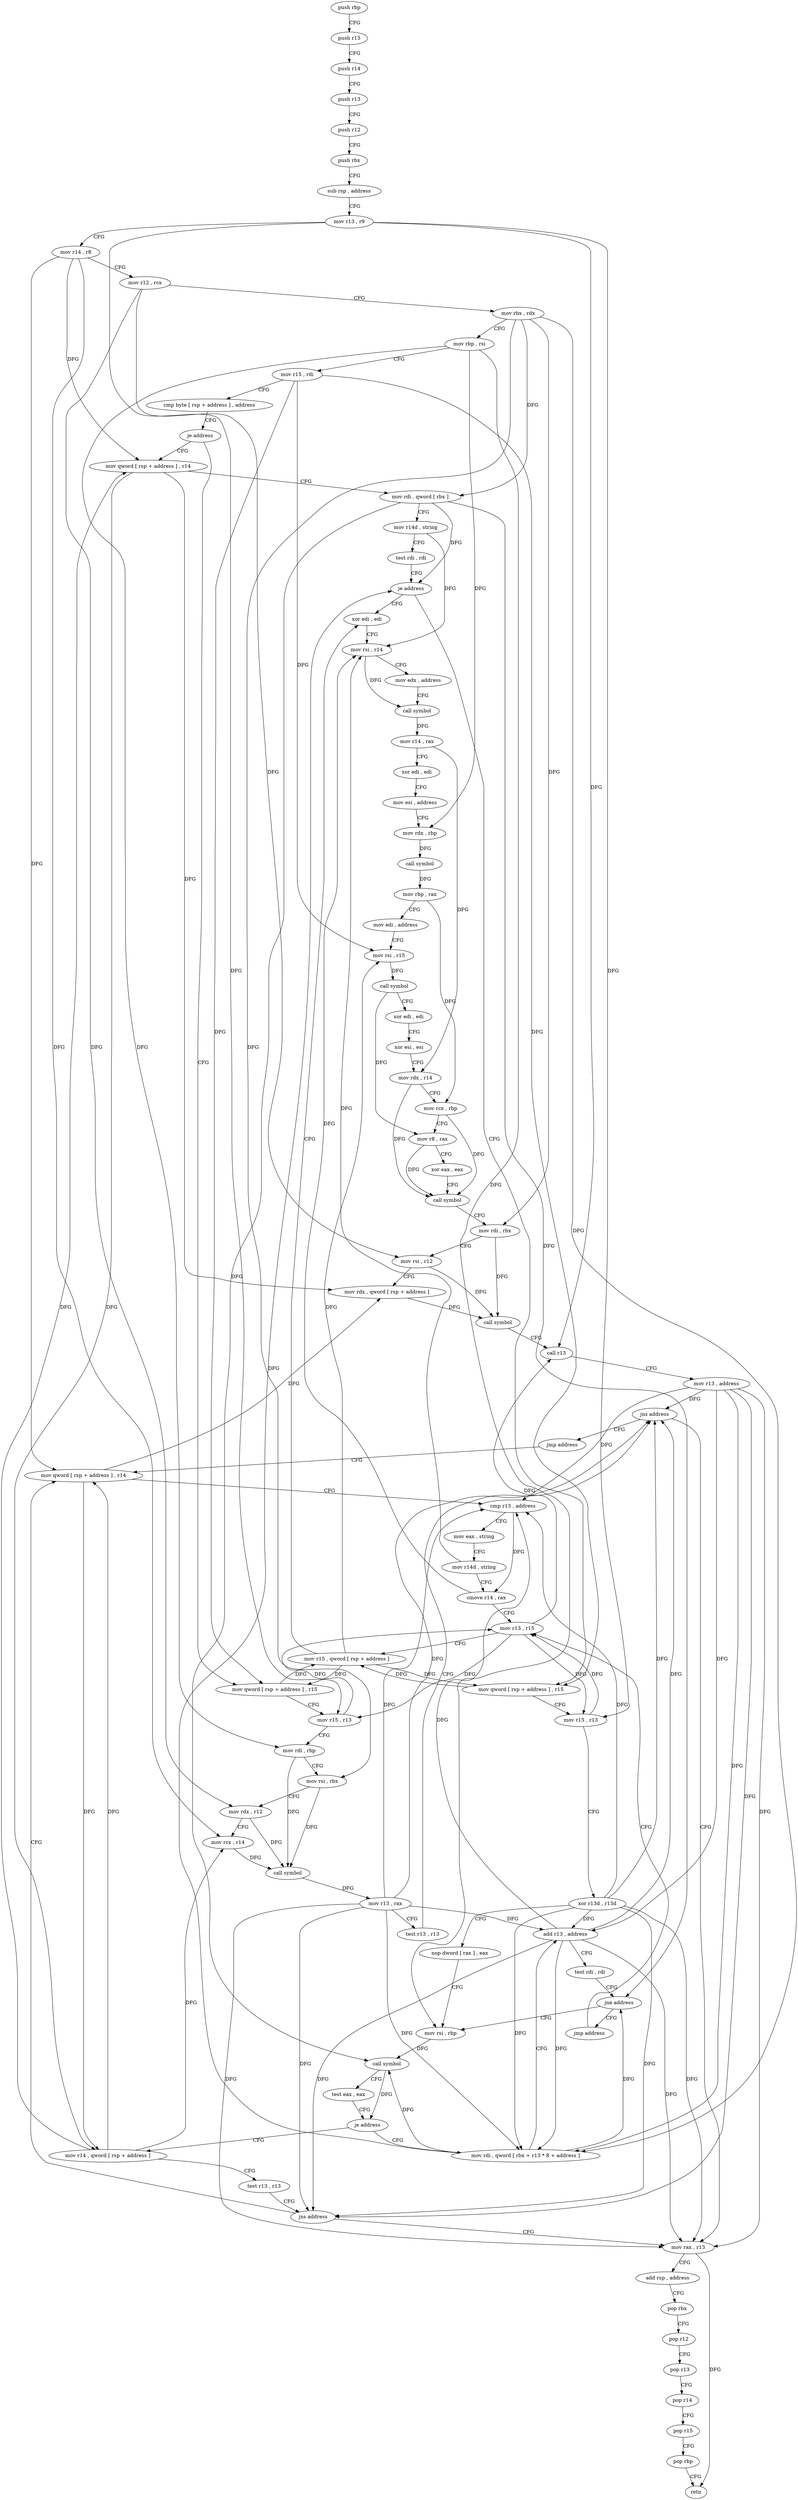 digraph "func" {
"4435744" [label = "push rbp" ]
"4435745" [label = "push r15" ]
"4435747" [label = "push r14" ]
"4435749" [label = "push r13" ]
"4435751" [label = "push r12" ]
"4435753" [label = "push rbx" ]
"4435754" [label = "sub rsp , address" ]
"4435758" [label = "mov r13 , r9" ]
"4435761" [label = "mov r14 , r8" ]
"4435764" [label = "mov r12 , rcx" ]
"4435767" [label = "mov rbx , rdx" ]
"4435770" [label = "mov rbp , rsi" ]
"4435773" [label = "mov r15 , rdi" ]
"4435776" [label = "cmp byte [ rsp + address ] , address" ]
"4435781" [label = "je address" ]
"4435822" [label = "mov qword [ rsp + address ] , r14" ]
"4435783" [label = "mov qword [ rsp + address ] , r15" ]
"4435827" [label = "mov rdi , qword [ rbx ]" ]
"4435830" [label = "mov r14d , string" ]
"4435836" [label = "test rdi , rdi" ]
"4435839" [label = "je address" ]
"4435926" [label = "xor edi , edi" ]
"4435841" [label = "mov qword [ rsp + address ] , r15" ]
"4435788" [label = "mov r15 , r13" ]
"4435791" [label = "mov rdi , rbp" ]
"4435794" [label = "mov rsi , rbx" ]
"4435797" [label = "mov rdx , r12" ]
"4435800" [label = "mov rcx , r14" ]
"4435803" [label = "call symbol" ]
"4435808" [label = "mov r13 , rax" ]
"4435811" [label = "test r13 , r13" ]
"4435814" [label = "jns address" ]
"4436021" [label = "mov rax , r13" ]
"4435820" [label = "jmp address" ]
"4435928" [label = "mov rsi , r14" ]
"4435931" [label = "mov edx , address" ]
"4435936" [label = "call symbol" ]
"4435941" [label = "mov r14 , rax" ]
"4435944" [label = "xor edi , edi" ]
"4435946" [label = "mov esi , address" ]
"4435951" [label = "mov rdx , rbp" ]
"4435954" [label = "call symbol" ]
"4435959" [label = "mov rbp , rax" ]
"4435962" [label = "mov edi , address" ]
"4435967" [label = "mov rsi , r15" ]
"4435970" [label = "call symbol" ]
"4435975" [label = "xor edi , edi" ]
"4435977" [label = "xor esi , esi" ]
"4435979" [label = "mov rdx , r14" ]
"4435982" [label = "mov rcx , rbp" ]
"4435985" [label = "mov r8 , rax" ]
"4435988" [label = "xor eax , eax" ]
"4435990" [label = "call symbol" ]
"4435995" [label = "mov rdi , rbx" ]
"4435998" [label = "mov rsi , r12" ]
"4436001" [label = "mov rdx , qword [ rsp + address ]" ]
"4436006" [label = "call symbol" ]
"4436011" [label = "call r13" ]
"4436014" [label = "mov r13 , address" ]
"4435846" [label = "mov r15 , r13" ]
"4435849" [label = "xor r13d , r13d" ]
"4435852" [label = "nop dword [ rax ] , eax" ]
"4435856" [label = "mov rsi , rbp" ]
"4436024" [label = "add rsp , address" ]
"4436028" [label = "pop rbx" ]
"4436029" [label = "pop r12" ]
"4436031" [label = "pop r13" ]
"4436033" [label = "pop r14" ]
"4436035" [label = "pop r15" ]
"4436037" [label = "pop rbp" ]
"4436038" [label = "retn" ]
"4435894" [label = "mov qword [ rsp + address ] , r14" ]
"4435884" [label = "mov r14 , qword [ rsp + address ]" ]
"4435889" [label = "test r13 , r13" ]
"4435892" [label = "jns address" ]
"4435868" [label = "mov rdi , qword [ rbx + r13 * 8 + address ]" ]
"4435873" [label = "add r13 , address" ]
"4435877" [label = "test rdi , rdi" ]
"4435880" [label = "jne address" ]
"4435882" [label = "jmp address" ]
"4435899" [label = "cmp r13 , address" ]
"4435903" [label = "mov eax , string" ]
"4435908" [label = "mov r14d , string" ]
"4435914" [label = "cmove r14 , rax" ]
"4435918" [label = "mov r13 , r15" ]
"4435859" [label = "call symbol" ]
"4435864" [label = "test eax , eax" ]
"4435866" [label = "je address" ]
"4435921" [label = "mov r15 , qword [ rsp + address ]" ]
"4435744" -> "4435745" [ label = "CFG" ]
"4435745" -> "4435747" [ label = "CFG" ]
"4435747" -> "4435749" [ label = "CFG" ]
"4435749" -> "4435751" [ label = "CFG" ]
"4435751" -> "4435753" [ label = "CFG" ]
"4435753" -> "4435754" [ label = "CFG" ]
"4435754" -> "4435758" [ label = "CFG" ]
"4435758" -> "4435761" [ label = "CFG" ]
"4435758" -> "4435788" [ label = "DFG" ]
"4435758" -> "4436011" [ label = "DFG" ]
"4435758" -> "4435846" [ label = "DFG" ]
"4435761" -> "4435764" [ label = "CFG" ]
"4435761" -> "4435822" [ label = "DFG" ]
"4435761" -> "4435800" [ label = "DFG" ]
"4435761" -> "4435894" [ label = "DFG" ]
"4435764" -> "4435767" [ label = "CFG" ]
"4435764" -> "4435797" [ label = "DFG" ]
"4435764" -> "4435998" [ label = "DFG" ]
"4435767" -> "4435770" [ label = "CFG" ]
"4435767" -> "4435827" [ label = "DFG" ]
"4435767" -> "4435794" [ label = "DFG" ]
"4435767" -> "4435995" [ label = "DFG" ]
"4435767" -> "4435868" [ label = "DFG" ]
"4435770" -> "4435773" [ label = "CFG" ]
"4435770" -> "4435791" [ label = "DFG" ]
"4435770" -> "4435951" [ label = "DFG" ]
"4435770" -> "4435856" [ label = "DFG" ]
"4435773" -> "4435776" [ label = "CFG" ]
"4435773" -> "4435783" [ label = "DFG" ]
"4435773" -> "4435967" [ label = "DFG" ]
"4435773" -> "4435841" [ label = "DFG" ]
"4435776" -> "4435781" [ label = "CFG" ]
"4435781" -> "4435822" [ label = "CFG" ]
"4435781" -> "4435783" [ label = "CFG" ]
"4435822" -> "4435827" [ label = "CFG" ]
"4435822" -> "4436001" [ label = "DFG" ]
"4435822" -> "4435884" [ label = "DFG" ]
"4435783" -> "4435788" [ label = "CFG" ]
"4435783" -> "4435921" [ label = "DFG" ]
"4435827" -> "4435830" [ label = "CFG" ]
"4435827" -> "4435839" [ label = "DFG" ]
"4435827" -> "4435859" [ label = "DFG" ]
"4435827" -> "4435880" [ label = "DFG" ]
"4435830" -> "4435836" [ label = "CFG" ]
"4435830" -> "4435928" [ label = "DFG" ]
"4435836" -> "4435839" [ label = "CFG" ]
"4435839" -> "4435926" [ label = "CFG" ]
"4435839" -> "4435841" [ label = "CFG" ]
"4435926" -> "4435928" [ label = "CFG" ]
"4435841" -> "4435846" [ label = "CFG" ]
"4435841" -> "4435921" [ label = "DFG" ]
"4435788" -> "4435791" [ label = "CFG" ]
"4435788" -> "4435918" [ label = "DFG" ]
"4435791" -> "4435794" [ label = "CFG" ]
"4435791" -> "4435803" [ label = "DFG" ]
"4435794" -> "4435797" [ label = "CFG" ]
"4435794" -> "4435803" [ label = "DFG" ]
"4435797" -> "4435800" [ label = "CFG" ]
"4435797" -> "4435803" [ label = "DFG" ]
"4435800" -> "4435803" [ label = "DFG" ]
"4435803" -> "4435808" [ label = "DFG" ]
"4435808" -> "4435811" [ label = "CFG" ]
"4435808" -> "4435814" [ label = "DFG" ]
"4435808" -> "4436021" [ label = "DFG" ]
"4435808" -> "4435899" [ label = "DFG" ]
"4435808" -> "4435892" [ label = "DFG" ]
"4435808" -> "4435868" [ label = "DFG" ]
"4435808" -> "4435873" [ label = "DFG" ]
"4435811" -> "4435814" [ label = "CFG" ]
"4435814" -> "4436021" [ label = "CFG" ]
"4435814" -> "4435820" [ label = "CFG" ]
"4436021" -> "4436024" [ label = "CFG" ]
"4436021" -> "4436038" [ label = "DFG" ]
"4435820" -> "4435894" [ label = "CFG" ]
"4435928" -> "4435931" [ label = "CFG" ]
"4435928" -> "4435936" [ label = "DFG" ]
"4435931" -> "4435936" [ label = "CFG" ]
"4435936" -> "4435941" [ label = "DFG" ]
"4435941" -> "4435944" [ label = "CFG" ]
"4435941" -> "4435979" [ label = "DFG" ]
"4435944" -> "4435946" [ label = "CFG" ]
"4435946" -> "4435951" [ label = "CFG" ]
"4435951" -> "4435954" [ label = "DFG" ]
"4435954" -> "4435959" [ label = "DFG" ]
"4435959" -> "4435962" [ label = "CFG" ]
"4435959" -> "4435982" [ label = "DFG" ]
"4435962" -> "4435967" [ label = "CFG" ]
"4435967" -> "4435970" [ label = "DFG" ]
"4435970" -> "4435975" [ label = "CFG" ]
"4435970" -> "4435985" [ label = "DFG" ]
"4435975" -> "4435977" [ label = "CFG" ]
"4435977" -> "4435979" [ label = "CFG" ]
"4435979" -> "4435982" [ label = "CFG" ]
"4435979" -> "4435990" [ label = "DFG" ]
"4435982" -> "4435985" [ label = "CFG" ]
"4435982" -> "4435990" [ label = "DFG" ]
"4435985" -> "4435988" [ label = "CFG" ]
"4435985" -> "4435990" [ label = "DFG" ]
"4435988" -> "4435990" [ label = "CFG" ]
"4435990" -> "4435995" [ label = "CFG" ]
"4435995" -> "4435998" [ label = "CFG" ]
"4435995" -> "4436006" [ label = "DFG" ]
"4435998" -> "4436001" [ label = "CFG" ]
"4435998" -> "4436006" [ label = "DFG" ]
"4436001" -> "4436006" [ label = "DFG" ]
"4436006" -> "4436011" [ label = "CFG" ]
"4436011" -> "4436014" [ label = "CFG" ]
"4436014" -> "4436021" [ label = "DFG" ]
"4436014" -> "4435814" [ label = "DFG" ]
"4436014" -> "4435899" [ label = "DFG" ]
"4436014" -> "4435892" [ label = "DFG" ]
"4436014" -> "4435868" [ label = "DFG" ]
"4436014" -> "4435873" [ label = "DFG" ]
"4435846" -> "4435849" [ label = "CFG" ]
"4435846" -> "4435918" [ label = "DFG" ]
"4435849" -> "4435852" [ label = "CFG" ]
"4435849" -> "4435814" [ label = "DFG" ]
"4435849" -> "4436021" [ label = "DFG" ]
"4435849" -> "4435899" [ label = "DFG" ]
"4435849" -> "4435892" [ label = "DFG" ]
"4435849" -> "4435868" [ label = "DFG" ]
"4435849" -> "4435873" [ label = "DFG" ]
"4435852" -> "4435856" [ label = "CFG" ]
"4435856" -> "4435859" [ label = "DFG" ]
"4436024" -> "4436028" [ label = "CFG" ]
"4436028" -> "4436029" [ label = "CFG" ]
"4436029" -> "4436031" [ label = "CFG" ]
"4436031" -> "4436033" [ label = "CFG" ]
"4436033" -> "4436035" [ label = "CFG" ]
"4436035" -> "4436037" [ label = "CFG" ]
"4436037" -> "4436038" [ label = "CFG" ]
"4435894" -> "4435899" [ label = "CFG" ]
"4435894" -> "4436001" [ label = "DFG" ]
"4435894" -> "4435884" [ label = "DFG" ]
"4435884" -> "4435889" [ label = "CFG" ]
"4435884" -> "4435822" [ label = "DFG" ]
"4435884" -> "4435800" [ label = "DFG" ]
"4435884" -> "4435894" [ label = "DFG" ]
"4435889" -> "4435892" [ label = "CFG" ]
"4435892" -> "4436021" [ label = "CFG" ]
"4435892" -> "4435894" [ label = "CFG" ]
"4435868" -> "4435873" [ label = "CFG" ]
"4435868" -> "4435839" [ label = "DFG" ]
"4435868" -> "4435859" [ label = "DFG" ]
"4435868" -> "4435880" [ label = "DFG" ]
"4435873" -> "4435877" [ label = "CFG" ]
"4435873" -> "4435814" [ label = "DFG" ]
"4435873" -> "4436021" [ label = "DFG" ]
"4435873" -> "4435899" [ label = "DFG" ]
"4435873" -> "4435892" [ label = "DFG" ]
"4435873" -> "4435868" [ label = "DFG" ]
"4435877" -> "4435880" [ label = "CFG" ]
"4435880" -> "4435856" [ label = "CFG" ]
"4435880" -> "4435882" [ label = "CFG" ]
"4435882" -> "4435918" [ label = "CFG" ]
"4435899" -> "4435903" [ label = "CFG" ]
"4435899" -> "4435914" [ label = "DFG" ]
"4435903" -> "4435908" [ label = "CFG" ]
"4435908" -> "4435914" [ label = "CFG" ]
"4435908" -> "4435928" [ label = "DFG" ]
"4435914" -> "4435918" [ label = "CFG" ]
"4435914" -> "4435928" [ label = "DFG" ]
"4435918" -> "4435921" [ label = "CFG" ]
"4435918" -> "4435788" [ label = "DFG" ]
"4435918" -> "4435846" [ label = "DFG" ]
"4435918" -> "4436011" [ label = "DFG" ]
"4435859" -> "4435864" [ label = "CFG" ]
"4435859" -> "4435866" [ label = "DFG" ]
"4435864" -> "4435866" [ label = "CFG" ]
"4435866" -> "4435884" [ label = "CFG" ]
"4435866" -> "4435868" [ label = "CFG" ]
"4435921" -> "4435926" [ label = "CFG" ]
"4435921" -> "4435783" [ label = "DFG" ]
"4435921" -> "4435967" [ label = "DFG" ]
"4435921" -> "4435841" [ label = "DFG" ]
}
